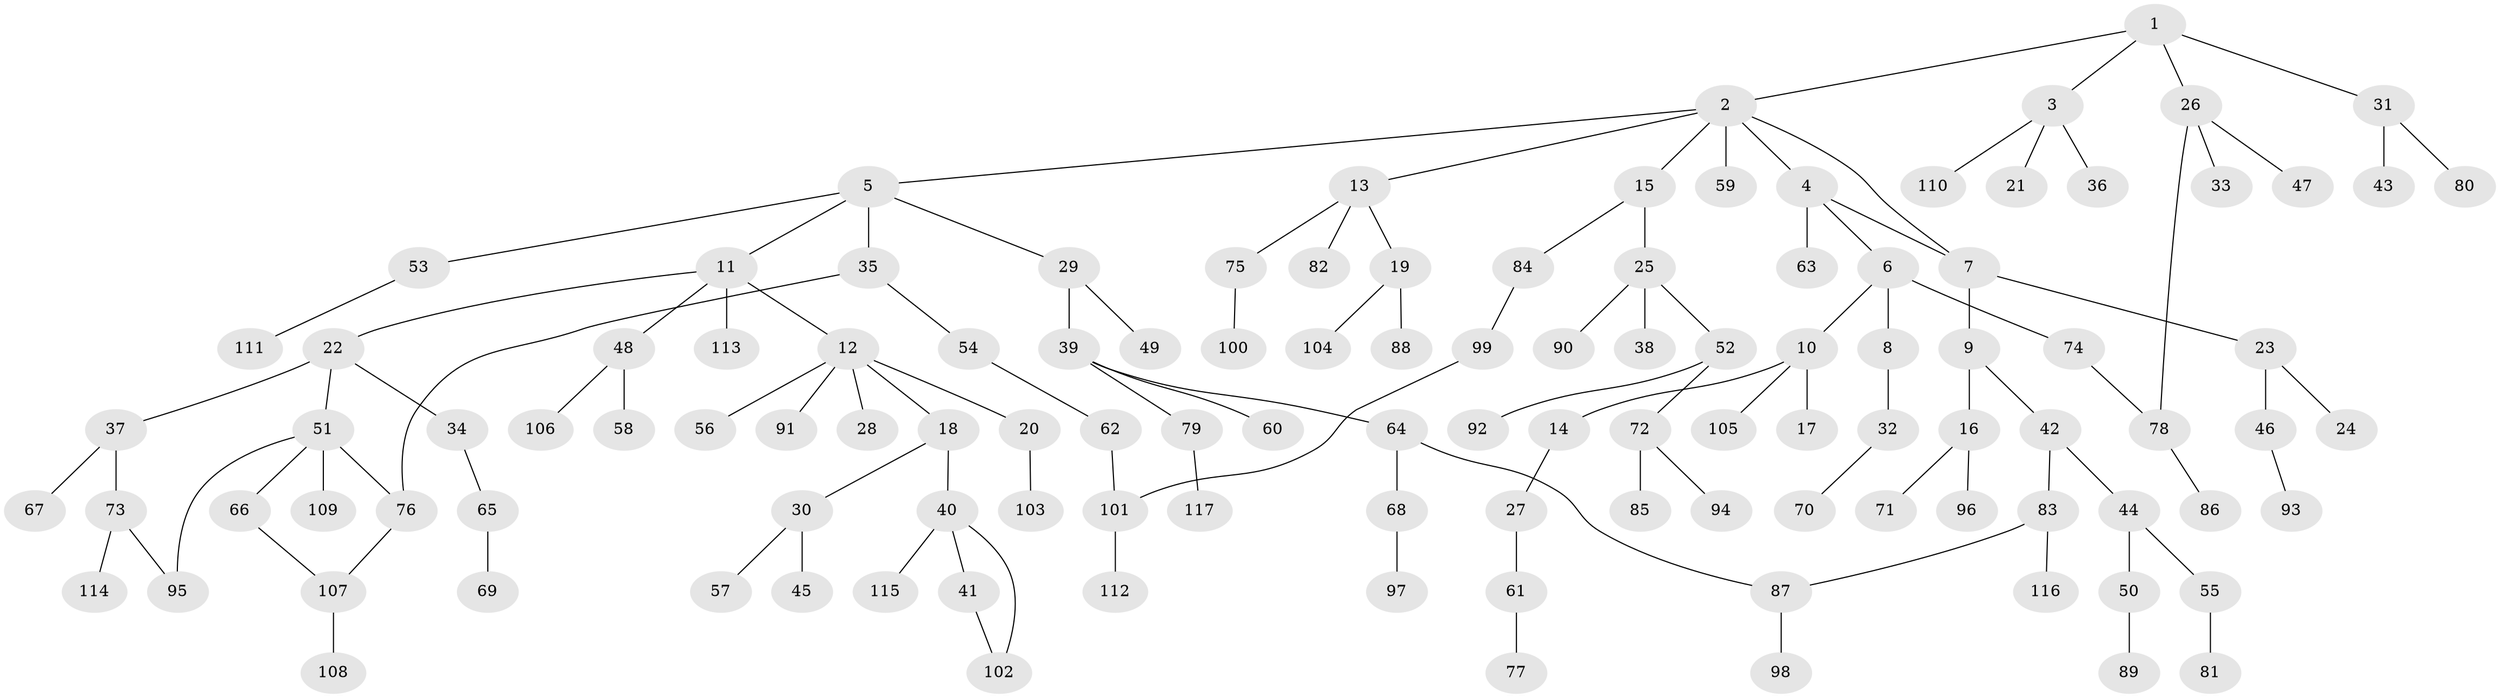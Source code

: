// coarse degree distribution, {4: 0.06779661016949153, 5: 0.03389830508474576, 1: 0.3559322033898305, 3: 0.1864406779661017, 8: 0.01694915254237288, 2: 0.3389830508474576}
// Generated by graph-tools (version 1.1) at 2025/48/03/04/25 22:48:55]
// undirected, 117 vertices, 124 edges
graph export_dot {
  node [color=gray90,style=filled];
  1;
  2;
  3;
  4;
  5;
  6;
  7;
  8;
  9;
  10;
  11;
  12;
  13;
  14;
  15;
  16;
  17;
  18;
  19;
  20;
  21;
  22;
  23;
  24;
  25;
  26;
  27;
  28;
  29;
  30;
  31;
  32;
  33;
  34;
  35;
  36;
  37;
  38;
  39;
  40;
  41;
  42;
  43;
  44;
  45;
  46;
  47;
  48;
  49;
  50;
  51;
  52;
  53;
  54;
  55;
  56;
  57;
  58;
  59;
  60;
  61;
  62;
  63;
  64;
  65;
  66;
  67;
  68;
  69;
  70;
  71;
  72;
  73;
  74;
  75;
  76;
  77;
  78;
  79;
  80;
  81;
  82;
  83;
  84;
  85;
  86;
  87;
  88;
  89;
  90;
  91;
  92;
  93;
  94;
  95;
  96;
  97;
  98;
  99;
  100;
  101;
  102;
  103;
  104;
  105;
  106;
  107;
  108;
  109;
  110;
  111;
  112;
  113;
  114;
  115;
  116;
  117;
  1 -- 2;
  1 -- 3;
  1 -- 26;
  1 -- 31;
  2 -- 4;
  2 -- 5;
  2 -- 13;
  2 -- 15;
  2 -- 59;
  2 -- 7;
  3 -- 21;
  3 -- 36;
  3 -- 110;
  4 -- 6;
  4 -- 7;
  4 -- 63;
  5 -- 11;
  5 -- 29;
  5 -- 35;
  5 -- 53;
  6 -- 8;
  6 -- 10;
  6 -- 74;
  7 -- 9;
  7 -- 23;
  8 -- 32;
  9 -- 16;
  9 -- 42;
  10 -- 14;
  10 -- 17;
  10 -- 105;
  11 -- 12;
  11 -- 22;
  11 -- 48;
  11 -- 113;
  12 -- 18;
  12 -- 20;
  12 -- 28;
  12 -- 56;
  12 -- 91;
  13 -- 19;
  13 -- 75;
  13 -- 82;
  14 -- 27;
  15 -- 25;
  15 -- 84;
  16 -- 71;
  16 -- 96;
  18 -- 30;
  18 -- 40;
  19 -- 88;
  19 -- 104;
  20 -- 103;
  22 -- 34;
  22 -- 37;
  22 -- 51;
  23 -- 24;
  23 -- 46;
  25 -- 38;
  25 -- 52;
  25 -- 90;
  26 -- 33;
  26 -- 47;
  26 -- 78;
  27 -- 61;
  29 -- 39;
  29 -- 49;
  30 -- 45;
  30 -- 57;
  31 -- 43;
  31 -- 80;
  32 -- 70;
  34 -- 65;
  35 -- 54;
  35 -- 76;
  37 -- 67;
  37 -- 73;
  39 -- 60;
  39 -- 64;
  39 -- 79;
  40 -- 41;
  40 -- 115;
  40 -- 102;
  41 -- 102;
  42 -- 44;
  42 -- 83;
  44 -- 50;
  44 -- 55;
  46 -- 93;
  48 -- 58;
  48 -- 106;
  50 -- 89;
  51 -- 66;
  51 -- 76;
  51 -- 95;
  51 -- 109;
  52 -- 72;
  52 -- 92;
  53 -- 111;
  54 -- 62;
  55 -- 81;
  61 -- 77;
  62 -- 101;
  64 -- 68;
  64 -- 87;
  65 -- 69;
  66 -- 107;
  68 -- 97;
  72 -- 85;
  72 -- 94;
  73 -- 114;
  73 -- 95;
  74 -- 78;
  75 -- 100;
  76 -- 107;
  78 -- 86;
  79 -- 117;
  83 -- 87;
  83 -- 116;
  84 -- 99;
  87 -- 98;
  99 -- 101;
  101 -- 112;
  107 -- 108;
}

